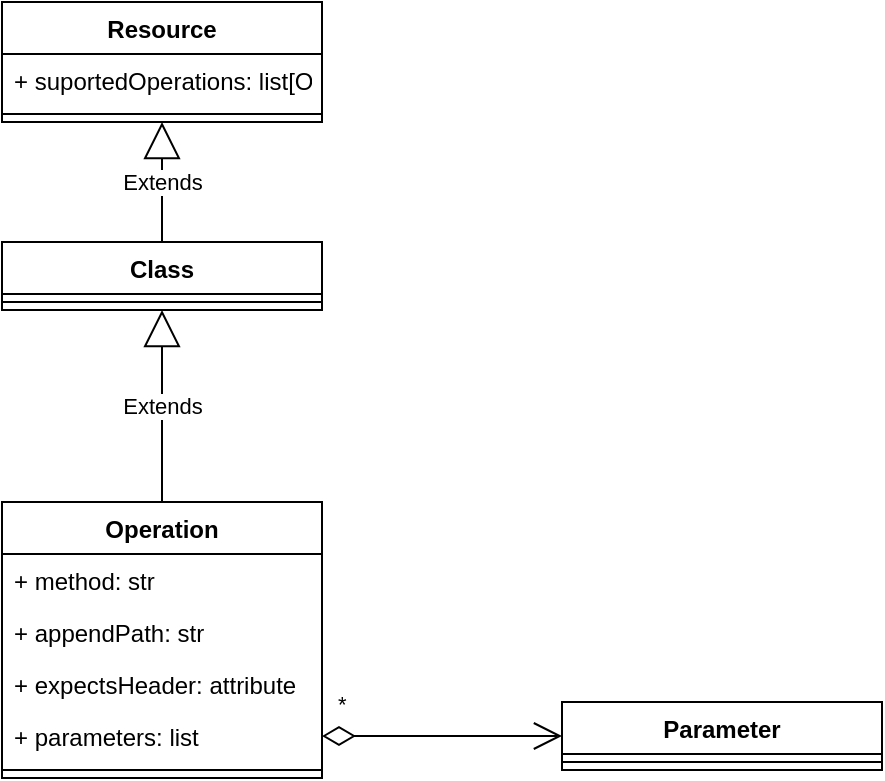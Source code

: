 <mxfile version="14.1.8" type="device"><diagram id="C5RBs43oDa-KdzZeNtuy" name="Page-1"><mxGraphModel dx="527" dy="825" grid="1" gridSize="10" guides="1" tooltips="1" connect="1" arrows="1" fold="1" page="1" pageScale="1" pageWidth="827" pageHeight="1169" math="0" shadow="0"><root><mxCell id="WIyWlLk6GJQsqaUBKTNV-0"/><mxCell id="WIyWlLk6GJQsqaUBKTNV-1" parent="WIyWlLk6GJQsqaUBKTNV-0"/><mxCell id="JqjnafkJhrvI8KDb0z_q-9" value="Operation" style="swimlane;fontStyle=1;align=center;verticalAlign=top;childLayout=stackLayout;horizontal=1;startSize=26;horizontalStack=0;resizeParent=1;resizeParentMax=0;resizeLast=0;collapsible=1;marginBottom=0;" parent="WIyWlLk6GJQsqaUBKTNV-1" vertex="1"><mxGeometry x="200" y="360" width="160" height="138" as="geometry"/></mxCell><mxCell id="JqjnafkJhrvI8KDb0z_q-10" value="+ method: str" style="text;strokeColor=none;fillColor=none;align=left;verticalAlign=top;spacingLeft=4;spacingRight=4;overflow=hidden;rotatable=0;points=[[0,0.5],[1,0.5]];portConstraint=eastwest;" parent="JqjnafkJhrvI8KDb0z_q-9" vertex="1"><mxGeometry y="26" width="160" height="26" as="geometry"/></mxCell><mxCell id="JqjnafkJhrvI8KDb0z_q-25" value="+ appendPath: str" style="text;strokeColor=none;fillColor=none;align=left;verticalAlign=top;spacingLeft=4;spacingRight=4;overflow=hidden;rotatable=0;points=[[0,0.5],[1,0.5]];portConstraint=eastwest;" parent="JqjnafkJhrvI8KDb0z_q-9" vertex="1"><mxGeometry y="52" width="160" height="26" as="geometry"/></mxCell><mxCell id="JqjnafkJhrvI8KDb0z_q-26" value="+ expectsHeader: attribute" style="text;strokeColor=none;fillColor=none;align=left;verticalAlign=top;spacingLeft=4;spacingRight=4;overflow=hidden;rotatable=0;points=[[0,0.5],[1,0.5]];portConstraint=eastwest;" parent="JqjnafkJhrvI8KDb0z_q-9" vertex="1"><mxGeometry y="78" width="160" height="26" as="geometry"/></mxCell><mxCell id="JqjnafkJhrvI8KDb0z_q-23" value="+ parameters: list" style="text;strokeColor=none;fillColor=none;align=left;verticalAlign=top;spacingLeft=4;spacingRight=4;overflow=hidden;rotatable=0;points=[[0,0.5],[1,0.5]];portConstraint=eastwest;" parent="JqjnafkJhrvI8KDb0z_q-9" vertex="1"><mxGeometry y="104" width="160" height="26" as="geometry"/></mxCell><mxCell id="JqjnafkJhrvI8KDb0z_q-11" value="" style="line;strokeWidth=1;fillColor=none;align=left;verticalAlign=middle;spacingTop=-1;spacingLeft=3;spacingRight=3;rotatable=0;labelPosition=right;points=[];portConstraint=eastwest;" parent="JqjnafkJhrvI8KDb0z_q-9" vertex="1"><mxGeometry y="130" width="160" height="8" as="geometry"/></mxCell><mxCell id="JqjnafkJhrvI8KDb0z_q-13" value="Class" style="swimlane;fontStyle=1;align=center;verticalAlign=top;childLayout=stackLayout;horizontal=1;startSize=26;horizontalStack=0;resizeParent=1;resizeParentMax=0;resizeLast=0;collapsible=1;marginBottom=0;" parent="WIyWlLk6GJQsqaUBKTNV-1" vertex="1"><mxGeometry x="200" y="230" width="160" height="34" as="geometry"/></mxCell><mxCell id="JqjnafkJhrvI8KDb0z_q-15" value="" style="line;strokeWidth=1;fillColor=none;align=left;verticalAlign=middle;spacingTop=-1;spacingLeft=3;spacingRight=3;rotatable=0;labelPosition=right;points=[];portConstraint=eastwest;" parent="JqjnafkJhrvI8KDb0z_q-13" vertex="1"><mxGeometry y="26" width="160" height="8" as="geometry"/></mxCell><mxCell id="JqjnafkJhrvI8KDb0z_q-16" value="Resource" style="swimlane;fontStyle=1;align=center;verticalAlign=top;childLayout=stackLayout;horizontal=1;startSize=26;horizontalStack=0;resizeParent=1;resizeParentMax=0;resizeLast=0;collapsible=1;marginBottom=0;" parent="WIyWlLk6GJQsqaUBKTNV-1" vertex="1"><mxGeometry x="200" y="110" width="160" height="60" as="geometry"/></mxCell><mxCell id="JqjnafkJhrvI8KDb0z_q-27" value="+ suportedOperations: list[Operation]" style="text;strokeColor=none;fillColor=none;align=left;verticalAlign=top;spacingLeft=4;spacingRight=4;overflow=hidden;rotatable=0;points=[[0,0.5],[1,0.5]];portConstraint=eastwest;" parent="JqjnafkJhrvI8KDb0z_q-16" vertex="1"><mxGeometry y="26" width="160" height="26" as="geometry"/></mxCell><mxCell id="JqjnafkJhrvI8KDb0z_q-17" value="" style="line;strokeWidth=1;fillColor=none;align=left;verticalAlign=middle;spacingTop=-1;spacingLeft=3;spacingRight=3;rotatable=0;labelPosition=right;points=[];portConstraint=eastwest;" parent="JqjnafkJhrvI8KDb0z_q-16" vertex="1"><mxGeometry y="52" width="160" height="8" as="geometry"/></mxCell><mxCell id="JqjnafkJhrvI8KDb0z_q-19" value="Extends" style="endArrow=block;endSize=16;endFill=0;html=1;entryX=0.5;entryY=1;entryDx=0;entryDy=0;exitX=0.5;exitY=0;exitDx=0;exitDy=0;" parent="WIyWlLk6GJQsqaUBKTNV-1" source="JqjnafkJhrvI8KDb0z_q-9" target="JqjnafkJhrvI8KDb0z_q-13" edge="1"><mxGeometry width="160" relative="1" as="geometry"><mxPoint x="60" y="360" as="sourcePoint"/><mxPoint x="220" y="360" as="targetPoint"/></mxGeometry></mxCell><mxCell id="JqjnafkJhrvI8KDb0z_q-21" value="Extends" style="endArrow=block;endSize=16;endFill=0;html=1;entryX=0.5;entryY=1;entryDx=0;entryDy=0;exitX=0.5;exitY=0;exitDx=0;exitDy=0;" parent="WIyWlLk6GJQsqaUBKTNV-1" source="JqjnafkJhrvI8KDb0z_q-13" target="JqjnafkJhrvI8KDb0z_q-16" edge="1"><mxGeometry width="160" relative="1" as="geometry"><mxPoint x="290" y="370" as="sourcePoint"/><mxPoint x="290" y="274" as="targetPoint"/></mxGeometry></mxCell><mxCell id="xujRaKJJHK4Z9YjA0QPz-0" value="Parameter" style="swimlane;fontStyle=1;align=center;verticalAlign=top;childLayout=stackLayout;horizontal=1;startSize=26;horizontalStack=0;resizeParent=1;resizeParentMax=0;resizeLast=0;collapsible=1;marginBottom=0;" parent="WIyWlLk6GJQsqaUBKTNV-1" vertex="1"><mxGeometry x="480" y="460" width="160" height="34" as="geometry"/></mxCell><mxCell id="xujRaKJJHK4Z9YjA0QPz-5" value="" style="line;strokeWidth=1;fillColor=none;align=left;verticalAlign=middle;spacingTop=-1;spacingLeft=3;spacingRight=3;rotatable=0;labelPosition=right;points=[];portConstraint=eastwest;" parent="xujRaKJJHK4Z9YjA0QPz-0" vertex="1"><mxGeometry y="26" width="160" height="8" as="geometry"/></mxCell><mxCell id="xujRaKJJHK4Z9YjA0QPz-6" value="*" style="endArrow=open;html=1;endSize=12;startArrow=diamondThin;startSize=14;startFill=0;edgeStyle=orthogonalEdgeStyle;align=left;verticalAlign=bottom;exitX=1;exitY=0.5;exitDx=0;exitDy=0;entryX=0;entryY=0.5;entryDx=0;entryDy=0;" parent="WIyWlLk6GJQsqaUBKTNV-1" source="JqjnafkJhrvI8KDb0z_q-23" target="xujRaKJJHK4Z9YjA0QPz-0" edge="1"><mxGeometry x="-0.9" y="7" relative="1" as="geometry"><mxPoint x="490" y="420" as="sourcePoint"/><mxPoint x="480" y="399" as="targetPoint"/><mxPoint as="offset"/></mxGeometry></mxCell></root></mxGraphModel></diagram></mxfile>